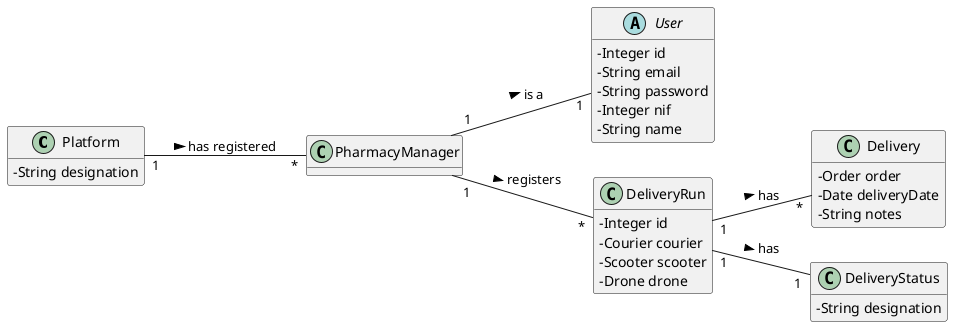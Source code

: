 @startuml
skinparam classAttributeIconSize 0
hide methods
left to right direction

class Platform {
-   String designation
}


class PharmacyManager{

}

abstract class User{
-Integer id
-String email
-String password
-Integer nif
-String name
}

class Delivery{
-Order order
-Date deliveryDate
-String notes
}

class DeliveryRun{
-Integer id
-Courier courier
-Scooter scooter
-Drone drone
}

class DeliveryStatus{
-String designation
}


Platform "1" -- "*" PharmacyManager : has registered >
PharmacyManager "1" -- "1" User : is a >
DeliveryRun "1" -- "*" Delivery : has >
DeliveryRun"1" -- "1" DeliveryStatus : has >
PharmacyManager "1" -- "*" DeliveryRun : registers >

@enduml